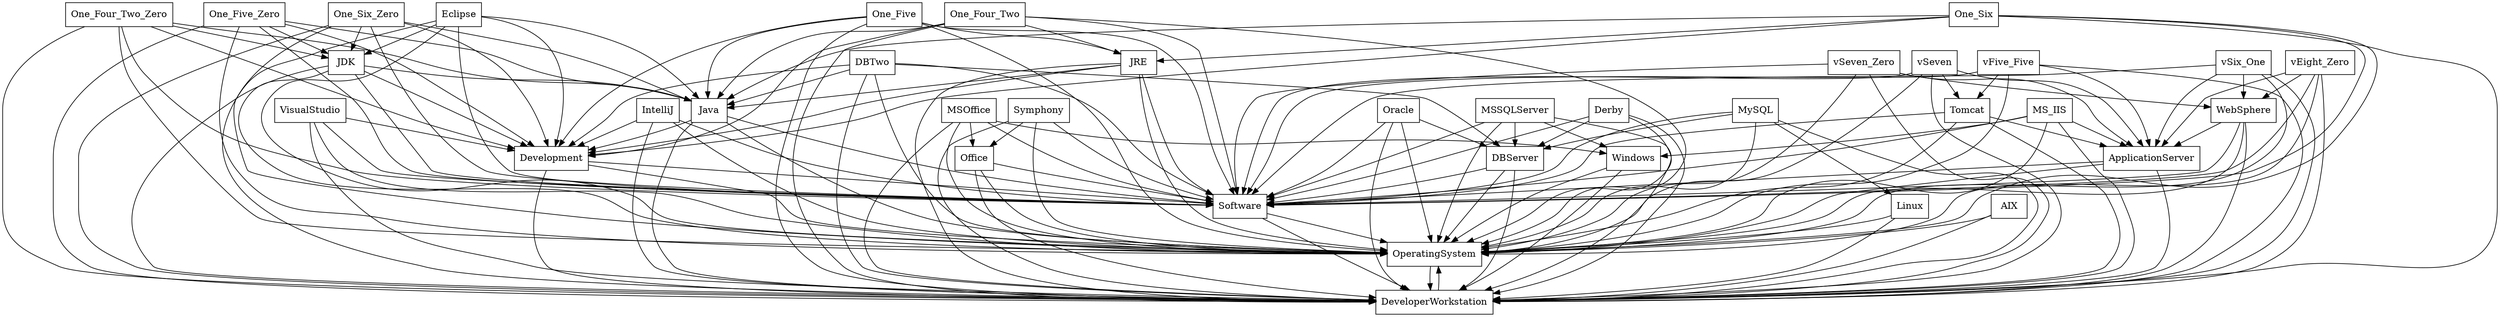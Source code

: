 digraph{
graph [rankdir=TB];
node [shape=box];
edge [arrowhead=normal];
0[label="Eclipse",]
1[label="Software",]
2[label="One_Four_Two",]
3[label="One_Five_Zero",]
4[label="MSOffice",]
5[label="Development",]
6[label="vSeven",]
7[label="MSSQLServer",]
8[label="Java",]
9[label="vFive_Five",]
10[label="VisualStudio",]
11[label="vSix_One",]
12[label="vEight_Zero",]
13[label="AIX",]
14[label="One_Four_Two_Zero",]
15[label="Oracle",]
16[label="JDK",]
17[label="IntelliJ",]
18[label="vSeven_Zero",]
19[label="OperatingSystem",]
20[label="WebSphere",]
21[label="MySQL",]
22[label="One_Six",]
23[label="ApplicationServer",]
24[label="MS_IIS",]
25[label="Symphony",]
26[label="One_Five",]
27[label="JRE",]
28[label="Windows",]
29[label="Linux",]
30[label="DBTwo",]
31[label="DeveloperWorkstation",]
32[label="DBServer",]
33[label="Tomcat",]
34[label="Derby",]
35[label="Office",]
36[label="One_Six_Zero",]
0->1[label="",]
0->5[label="",]
0->8[label="",]
0->16[label="",]
0->19[label="",]
0->31[label="",]
1->19[label="",]
1->31[label="",]
2->1[label="",]
2->5[label="",]
2->8[label="",]
2->19[label="",]
2->27[label="",]
2->31[label="",]
3->1[label="",]
3->5[label="",]
3->8[label="",]
3->16[label="",]
3->19[label="",]
3->31[label="",]
4->1[label="",]
4->19[label="",]
4->28[label="",]
4->31[label="",]
4->35[label="",]
5->1[label="",]
5->19[label="",]
5->31[label="",]
6->1[label="",]
6->19[label="",]
6->23[label="",]
6->31[label="",]
6->33[label="",]
7->1[label="",]
7->19[label="",]
7->28[label="",]
7->31[label="",]
7->32[label="",]
8->1[label="",]
8->5[label="",]
8->19[label="",]
8->31[label="",]
9->1[label="",]
9->19[label="",]
9->23[label="",]
9->31[label="",]
9->33[label="",]
10->1[label="",]
10->5[label="",]
10->19[label="",]
10->31[label="",]
11->1[label="",]
11->19[label="",]
11->20[label="",]
11->23[label="",]
11->31[label="",]
12->1[label="",]
12->19[label="",]
12->20[label="",]
12->23[label="",]
12->31[label="",]
13->19[label="",]
13->31[label="",]
14->1[label="",]
14->5[label="",]
14->8[label="",]
14->16[label="",]
14->19[label="",]
14->31[label="",]
15->1[label="",]
15->19[label="",]
15->31[label="",]
15->32[label="",]
16->1[label="",]
16->5[label="",]
16->8[label="",]
16->19[label="",]
16->31[label="",]
17->1[label="",]
17->5[label="",]
17->19[label="",]
17->31[label="",]
18->1[label="",]
18->19[label="",]
18->20[label="",]
18->23[label="",]
18->31[label="",]
19->31[label="",]
20->1[label="",]
20->19[label="",]
20->23[label="",]
20->31[label="",]
21->1[label="",]
21->19[label="",]
21->29[label="",]
21->31[label="",]
21->32[label="",]
22->1[label="",]
22->5[label="",]
22->8[label="",]
22->19[label="",]
22->27[label="",]
22->31[label="",]
23->1[label="",]
23->19[label="",]
23->31[label="",]
24->1[label="",]
24->19[label="",]
24->23[label="",]
24->28[label="",]
24->31[label="",]
25->1[label="",]
25->19[label="",]
25->31[label="",]
25->35[label="",]
26->1[label="",]
26->5[label="",]
26->8[label="",]
26->19[label="",]
26->27[label="",]
26->31[label="",]
27->1[label="",]
27->5[label="",]
27->8[label="",]
27->19[label="",]
27->31[label="",]
28->19[label="",]
28->31[label="",]
29->19[label="",]
29->31[label="",]
30->1[label="",]
30->5[label="",]
30->8[label="",]
30->19[label="",]
30->31[label="",]
30->32[label="",]
31->19[label="",]
32->1[label="",]
32->19[label="",]
32->31[label="",]
33->1[label="",]
33->19[label="",]
33->23[label="",]
33->31[label="",]
34->1[label="",]
34->19[label="",]
34->31[label="",]
34->32[label="",]
35->1[label="",]
35->19[label="",]
35->31[label="",]
36->1[label="",]
36->5[label="",]
36->8[label="",]
36->16[label="",]
36->19[label="",]
36->31[label="",]
}
